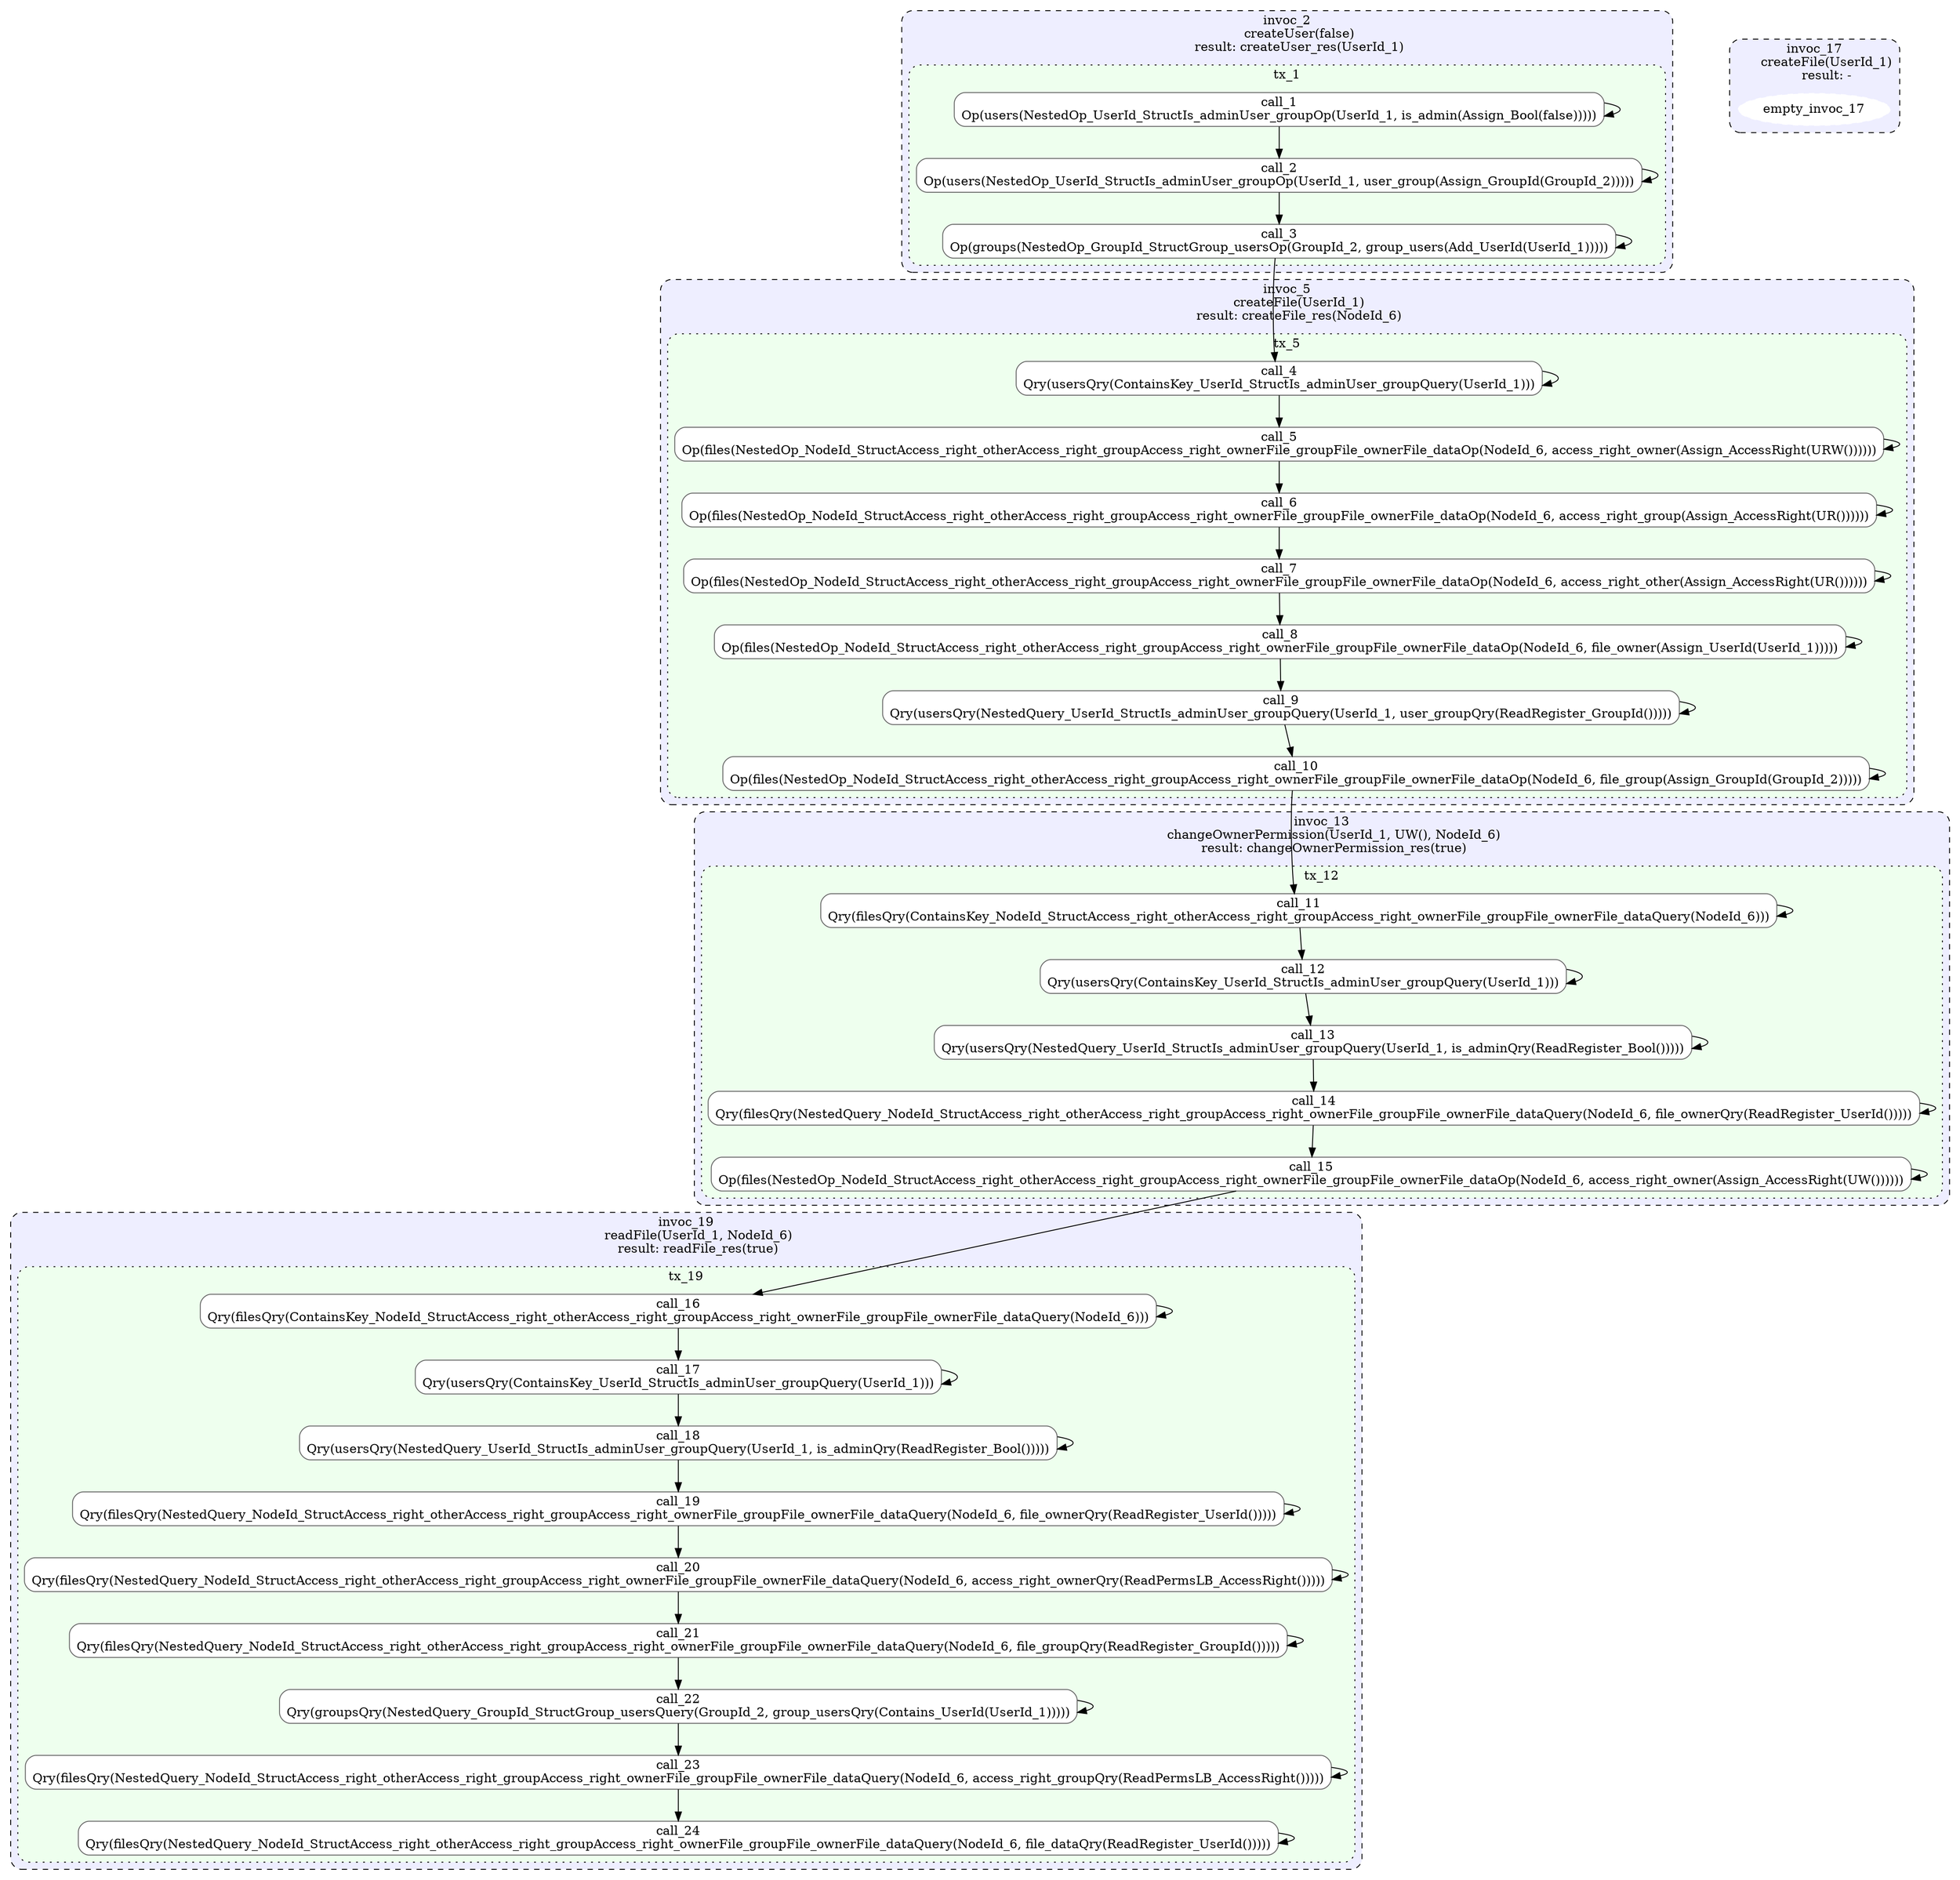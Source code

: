 digraph G {
	graph [overlap=false,
		splines=true
	];
	subgraph cluster_invoc_2 {
		graph [color="#000000",
			fillcolor="#eeeeff",
			label="invoc_2
      createUser(false)
      result: createUser_res(UserId_1)",
			style="rounded,filled,dashed"
		];
		node [color=white,
			style="filled,dashed"
		];
		subgraph cluster_tx_1 {
			graph [color="#000000",
				fillcolor="#eeffee",
				label=tx_1,
				style="rounded,filled,dotted"
			];
			node [color=white,
				shape=box,
				style="rounded,filled"
			];
			call_1	[color="#666666",
				fillcolor="#ffffff",
				label="call_1
Op(users(NestedOp_UserId_StructIs_adminUser_groupOp(UserId_1, is_admin(Assign_Bool(false)))))",
				shape=box,
				style="rounded,filled,solid"];
			call_2	[color="#666666",
				fillcolor="#ffffff",
				label="call_2
Op(users(NestedOp_UserId_StructIs_adminUser_groupOp(UserId_1, user_group(Assign_GroupId(GroupId_2)))))",
				shape=box,
				style="rounded,filled,solid"];
			call_3	[color="#666666",
				fillcolor="#ffffff",
				label="call_3
Op(groups(NestedOp_GroupId_StructGroup_usersOp(GroupId_2, group_users(Add_UserId(UserId_1)))))",
				shape=box,
				style="rounded,filled,solid"];
		}
	}
	subgraph cluster_invoc_19 {
		graph [color="#000000",
			fillcolor="#eeeeff",
			label="invoc_19
      readFile(UserId_1, NodeId_6)
      result: readFile_res(true)",
			style="rounded,filled,dashed"
		];
		node [color=white,
			style="filled,dashed"
		];
		subgraph cluster_tx_19 {
			graph [color="#000000",
				fillcolor="#eeffee",
				label=tx_19,
				style="rounded,filled,dotted"
			];
			node [color=white,
				shape=box,
				style="rounded,filled"
			];
			call_18	[color="#666666",
				fillcolor="#ffffff",
				label="call_18
Qry(usersQry(NestedQuery_UserId_StructIs_adminUser_groupQuery(UserId_1, is_adminQry(ReadRegister_Bool()))))",
				shape=box,
				style="rounded,filled,solid"];
			call_20	[color="#666666",
				fillcolor="#ffffff",
				label="call_20
Qry(filesQry(NestedQuery_NodeId_StructAccess_right_otherAccess_right_groupAccess_right_ownerFile_groupFile_ownerFile_dataQuery(\
NodeId_6, access_right_ownerQry(ReadPermsLB_AccessRight()))))",
				shape=box,
				style="rounded,filled,solid"];
			call_24	[color="#666666",
				fillcolor="#ffffff",
				label="call_24
Qry(filesQry(NestedQuery_NodeId_StructAccess_right_otherAccess_right_groupAccess_right_ownerFile_groupFile_ownerFile_dataQuery(\
NodeId_6, file_dataQry(ReadRegister_UserId()))))",
				shape=box,
				style="rounded,filled,solid"];
			call_21	[color="#666666",
				fillcolor="#ffffff",
				label="call_21
Qry(filesQry(NestedQuery_NodeId_StructAccess_right_otherAccess_right_groupAccess_right_ownerFile_groupFile_ownerFile_dataQuery(\
NodeId_6, file_groupQry(ReadRegister_GroupId()))))",
				shape=box,
				style="rounded,filled,solid"];
			call_23	[color="#666666",
				fillcolor="#ffffff",
				label="call_23
Qry(filesQry(NestedQuery_NodeId_StructAccess_right_otherAccess_right_groupAccess_right_ownerFile_groupFile_ownerFile_dataQuery(\
NodeId_6, access_right_groupQry(ReadPermsLB_AccessRight()))))",
				shape=box,
				style="rounded,filled,solid"];
			call_16	[color="#666666",
				fillcolor="#ffffff",
				label="call_16
Qry(filesQry(ContainsKey_NodeId_StructAccess_right_otherAccess_right_groupAccess_right_ownerFile_groupFile_ownerFile_dataQuery(\
NodeId_6)))",
				shape=box,
				style="rounded,filled,solid"];
			call_17	[color="#666666",
				fillcolor="#ffffff",
				label="call_17
Qry(usersQry(ContainsKey_UserId_StructIs_adminUser_groupQuery(UserId_1)))",
				shape=box,
				style="rounded,filled,solid"];
			call_19	[color="#666666",
				fillcolor="#ffffff",
				label="call_19
Qry(filesQry(NestedQuery_NodeId_StructAccess_right_otherAccess_right_groupAccess_right_ownerFile_groupFile_ownerFile_dataQuery(\
NodeId_6, file_ownerQry(ReadRegister_UserId()))))",
				shape=box,
				style="rounded,filled,solid"];
			call_22	[color="#666666",
				fillcolor="#ffffff",
				label="call_22
Qry(groupsQry(NestedQuery_GroupId_StructGroup_usersQuery(GroupId_2, group_usersQry(Contains_UserId(UserId_1)))))",
				shape=box,
				style="rounded,filled,solid"];
		}
	}
	subgraph cluster_invoc_5 {
		graph [color="#000000",
			fillcolor="#eeeeff",
			label="invoc_5
      createFile(UserId_1)
      result: createFile_res(NodeId_6)",
			style="rounded,filled,dashed"
		];
		node [color=white,
			style="filled,dashed"
		];
		subgraph cluster_tx_5 {
			graph [color="#000000",
				fillcolor="#eeffee",
				label=tx_5,
				style="rounded,filled,dotted"
			];
			node [color=white,
				shape=box,
				style="rounded,filled"
			];
			call_9	[color="#666666",
				fillcolor="#ffffff",
				label="call_9
Qry(usersQry(NestedQuery_UserId_StructIs_adminUser_groupQuery(UserId_1, user_groupQry(ReadRegister_GroupId()))))",
				shape=box,
				style="rounded,filled,solid"];
			call_4	[color="#666666",
				fillcolor="#ffffff",
				label="call_4
Qry(usersQry(ContainsKey_UserId_StructIs_adminUser_groupQuery(UserId_1)))",
				shape=box,
				style="rounded,filled,solid"];
			call_8	[color="#666666",
				fillcolor="#ffffff",
				label="call_8
Op(files(NestedOp_NodeId_StructAccess_right_otherAccess_right_groupAccess_right_ownerFile_groupFile_ownerFile_dataOp(NodeId_\
6, file_owner(Assign_UserId(UserId_1)))))",
				shape=box,
				style="rounded,filled,solid"];
			call_5	[color="#666666",
				fillcolor="#ffffff",
				label="call_5
Op(files(NestedOp_NodeId_StructAccess_right_otherAccess_right_groupAccess_right_ownerFile_groupFile_ownerFile_dataOp(NodeId_\
6, access_right_owner(Assign_AccessRight(URW())))))",
				shape=box,
				style="rounded,filled,solid"];
			call_10	[color="#666666",
				fillcolor="#ffffff",
				label="call_10
Op(files(NestedOp_NodeId_StructAccess_right_otherAccess_right_groupAccess_right_ownerFile_groupFile_ownerFile_dataOp(NodeId_\
6, file_group(Assign_GroupId(GroupId_2)))))",
				shape=box,
				style="rounded,filled,solid"];
			call_6	[color="#666666",
				fillcolor="#ffffff",
				label="call_6
Op(files(NestedOp_NodeId_StructAccess_right_otherAccess_right_groupAccess_right_ownerFile_groupFile_ownerFile_dataOp(NodeId_\
6, access_right_group(Assign_AccessRight(UR())))))",
				shape=box,
				style="rounded,filled,solid"];
			call_7	[color="#666666",
				fillcolor="#ffffff",
				label="call_7
Op(files(NestedOp_NodeId_StructAccess_right_otherAccess_right_groupAccess_right_ownerFile_groupFile_ownerFile_dataOp(NodeId_\
6, access_right_other(Assign_AccessRight(UR())))))",
				shape=box,
				style="rounded,filled,solid"];
		}
	}
	subgraph cluster_invoc_17 {
		graph [color="#000000",
			fillcolor="#eeeeff",
			label="invoc_17
      createFile(UserId_1)
      result: -",
			style="rounded,filled,dashed"
		];
		node [color=white,
			style="filled,dashed"
		];
		empty_invoc_17	[color=white,
			style="filled,dashed"];
	}
	subgraph cluster_invoc_13 {
		graph [color="#000000",
			fillcolor="#eeeeff",
			label="invoc_13
      changeOwnerPermission(UserId_1, UW(), NodeId_6)
      result: changeOwnerPermission_res(true)",
			style="rounded,filled,dashed"
		];
		node [color=white,
			style="filled,dashed"
		];
		subgraph cluster_tx_12 {
			graph [color="#000000",
				fillcolor="#eeffee",
				label=tx_12,
				style="rounded,filled,dotted"
			];
			node [color=white,
				shape=box,
				style="rounded,filled"
			];
			call_12	[color="#666666",
				fillcolor="#ffffff",
				label="call_12
Qry(usersQry(ContainsKey_UserId_StructIs_adminUser_groupQuery(UserId_1)))",
				shape=box,
				style="rounded,filled,solid"];
			call_14	[color="#666666",
				fillcolor="#ffffff",
				label="call_14
Qry(filesQry(NestedQuery_NodeId_StructAccess_right_otherAccess_right_groupAccess_right_ownerFile_groupFile_ownerFile_dataQuery(\
NodeId_6, file_ownerQry(ReadRegister_UserId()))))",
				shape=box,
				style="rounded,filled,solid"];
			call_13	[color="#666666",
				fillcolor="#ffffff",
				label="call_13
Qry(usersQry(NestedQuery_UserId_StructIs_adminUser_groupQuery(UserId_1, is_adminQry(ReadRegister_Bool()))))",
				shape=box,
				style="rounded,filled,solid"];
			call_15	[color="#666666",
				fillcolor="#ffffff",
				label="call_15
Op(files(NestedOp_NodeId_StructAccess_right_otherAccess_right_groupAccess_right_ownerFile_groupFile_ownerFile_dataOp(NodeId_\
6, access_right_owner(Assign_AccessRight(UW())))))",
				shape=box,
				style="rounded,filled,solid"];
			call_11	[color="#666666",
				fillcolor="#ffffff",
				label="call_11
Qry(filesQry(ContainsKey_NodeId_StructAccess_right_otherAccess_right_groupAccess_right_ownerFile_groupFile_ownerFile_dataQuery(\
NodeId_6)))",
				shape=box,
				style="rounded,filled,solid"];
		}
	}
	call_1 -> call_1;
	call_1 -> call_2;
	call_2 -> call_2;
	call_2 -> call_3;
	call_3 -> call_3;
	call_3 -> call_4;
	call_18 -> call_18;
	call_18 -> call_19;
	call_20 -> call_20;
	call_20 -> call_21;
	call_24 -> call_24;
	call_21 -> call_21;
	call_21 -> call_22;
	call_23 -> call_24;
	call_23 -> call_23;
	call_16 -> call_16;
	call_16 -> call_17;
	call_17 -> call_18;
	call_17 -> call_17;
	call_19 -> call_20;
	call_19 -> call_19;
	call_22 -> call_23;
	call_22 -> call_22;
	call_9 -> call_9;
	call_9 -> call_10;
	call_4 -> call_4;
	call_4 -> call_5;
	call_8 -> call_9;
	call_8 -> call_8;
	call_5 -> call_5;
	call_5 -> call_6;
	call_10 -> call_10;
	call_10 -> call_11;
	call_6 -> call_6;
	call_6 -> call_7;
	call_7 -> call_8;
	call_7 -> call_7;
	call_12 -> call_12;
	call_12 -> call_13;
	call_14 -> call_14;
	call_14 -> call_15;
	call_13 -> call_14;
	call_13 -> call_13;
	call_15 -> call_16;
	call_15 -> call_15;
	call_11 -> call_12;
	call_11 -> call_11;
  call_3 -> call_4 [style=invis];
  call_3 -> call_11 [style=invis];
  call_10 -> call_11 [style=invis];
  call_3 -> call_16 [style=invis];
  call_10 -> call_16 [style=invis];
}